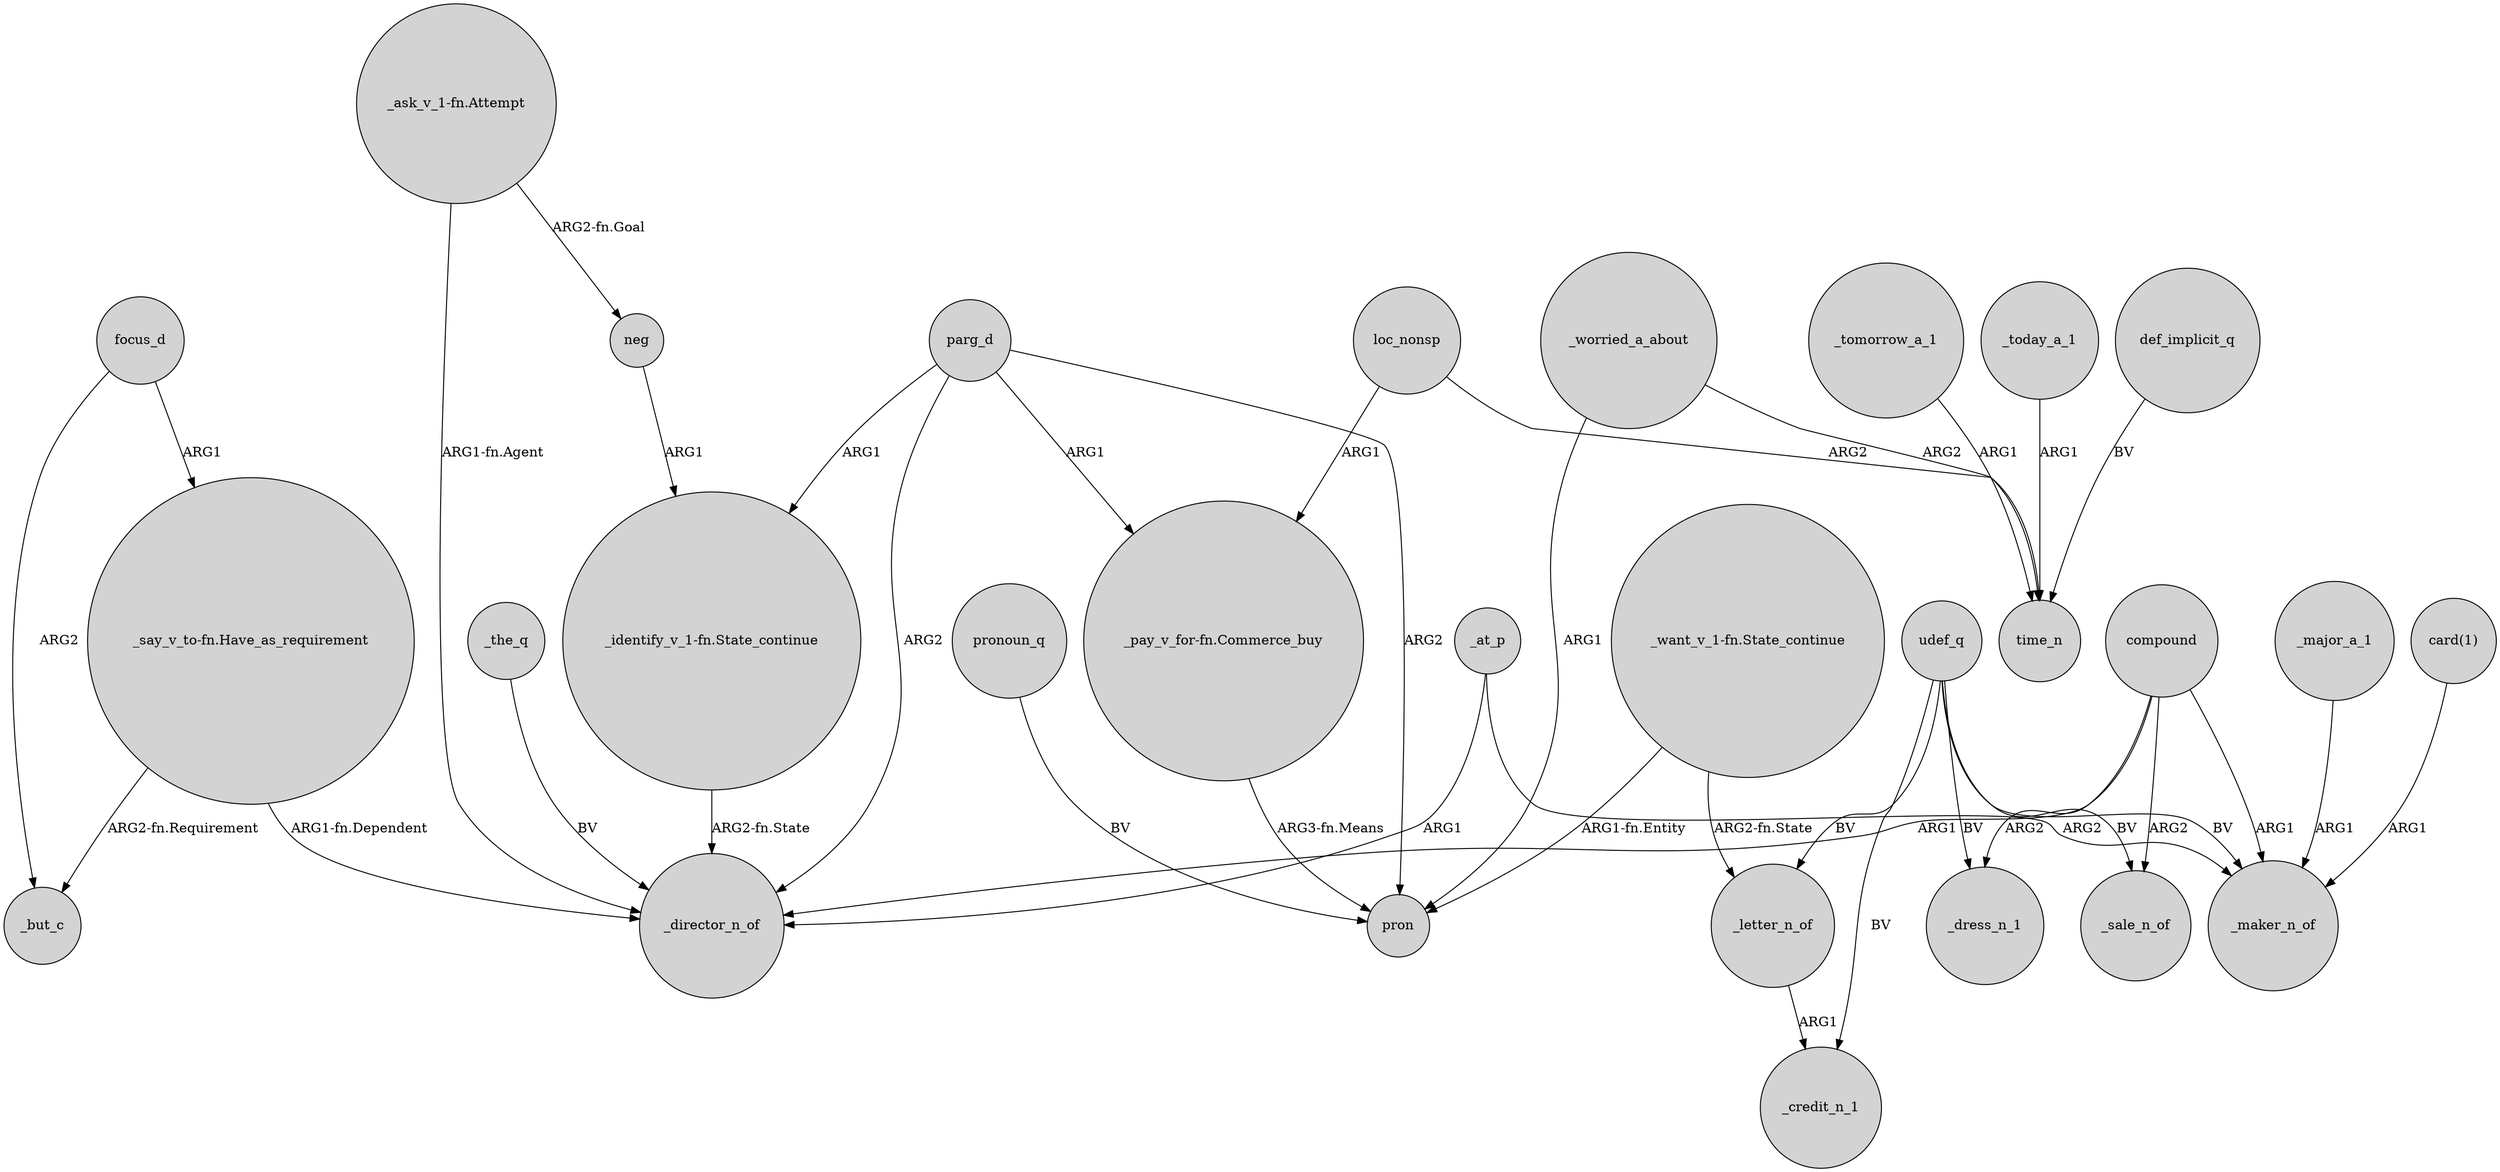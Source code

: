 digraph {
	node [shape=circle style=filled]
	"_identify_v_1-fn.State_continue" -> _director_n_of [label="ARG2-fn.State"]
	_worried_a_about -> pron [label=ARG1]
	focus_d -> _but_c [label=ARG2]
	"_say_v_to-fn.Have_as_requirement" -> _director_n_of [label="ARG1-fn.Dependent"]
	_the_q -> _director_n_of [label=BV]
	focus_d -> "_say_v_to-fn.Have_as_requirement" [label=ARG1]
	parg_d -> pron [label=ARG2]
	udef_q -> _dress_n_1 [label=BV]
	udef_q -> _sale_n_of [label=BV]
	_major_a_1 -> _maker_n_of [label=ARG1]
	_at_p -> _maker_n_of [label=ARG2]
	udef_q -> _maker_n_of [label=BV]
	pronoun_q -> pron [label=BV]
	"_say_v_to-fn.Have_as_requirement" -> _but_c [label="ARG2-fn.Requirement"]
	"_want_v_1-fn.State_continue" -> pron [label="ARG1-fn.Entity"]
	udef_q -> _letter_n_of [label=BV]
	parg_d -> "_pay_v_for-fn.Commerce_buy" [label=ARG1]
	neg -> "_identify_v_1-fn.State_continue" [label=ARG1]
	_at_p -> _director_n_of [label=ARG1]
	parg_d -> _director_n_of [label=ARG2]
	"_ask_v_1-fn.Attempt" -> neg [label="ARG2-fn.Goal"]
	compound -> _dress_n_1 [label=ARG2]
	udef_q -> _credit_n_1 [label=BV]
	_letter_n_of -> _credit_n_1 [label=ARG1]
	_worried_a_about -> time_n [label=ARG2]
	compound -> _maker_n_of [label=ARG1]
	_tomorrow_a_1 -> time_n [label=ARG1]
	_today_a_1 -> time_n [label=ARG1]
	compound -> _director_n_of [label=ARG1]
	loc_nonsp -> time_n [label=ARG2]
	"_ask_v_1-fn.Attempt" -> _director_n_of [label="ARG1-fn.Agent"]
	"_want_v_1-fn.State_continue" -> _letter_n_of [label="ARG2-fn.State"]
	loc_nonsp -> "_pay_v_for-fn.Commerce_buy" [label=ARG1]
	"card(1)" -> _maker_n_of [label=ARG1]
	"_pay_v_for-fn.Commerce_buy" -> pron [label="ARG3-fn.Means"]
	def_implicit_q -> time_n [label=BV]
	compound -> _sale_n_of [label=ARG2]
	parg_d -> "_identify_v_1-fn.State_continue" [label=ARG1]
}
